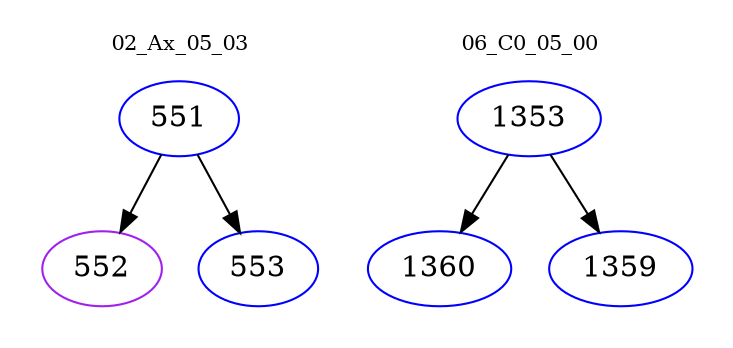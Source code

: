 digraph{
subgraph cluster_0 {
color = white
label = "02_Ax_05_03";
fontsize=10;
T0_551 [label="551", color="blue"]
T0_551 -> T0_552 [color="black"]
T0_552 [label="552", color="purple"]
T0_551 -> T0_553 [color="black"]
T0_553 [label="553", color="blue"]
}
subgraph cluster_1 {
color = white
label = "06_C0_05_00";
fontsize=10;
T1_1353 [label="1353", color="blue"]
T1_1353 -> T1_1360 [color="black"]
T1_1360 [label="1360", color="blue"]
T1_1353 -> T1_1359 [color="black"]
T1_1359 [label="1359", color="blue"]
}
}
